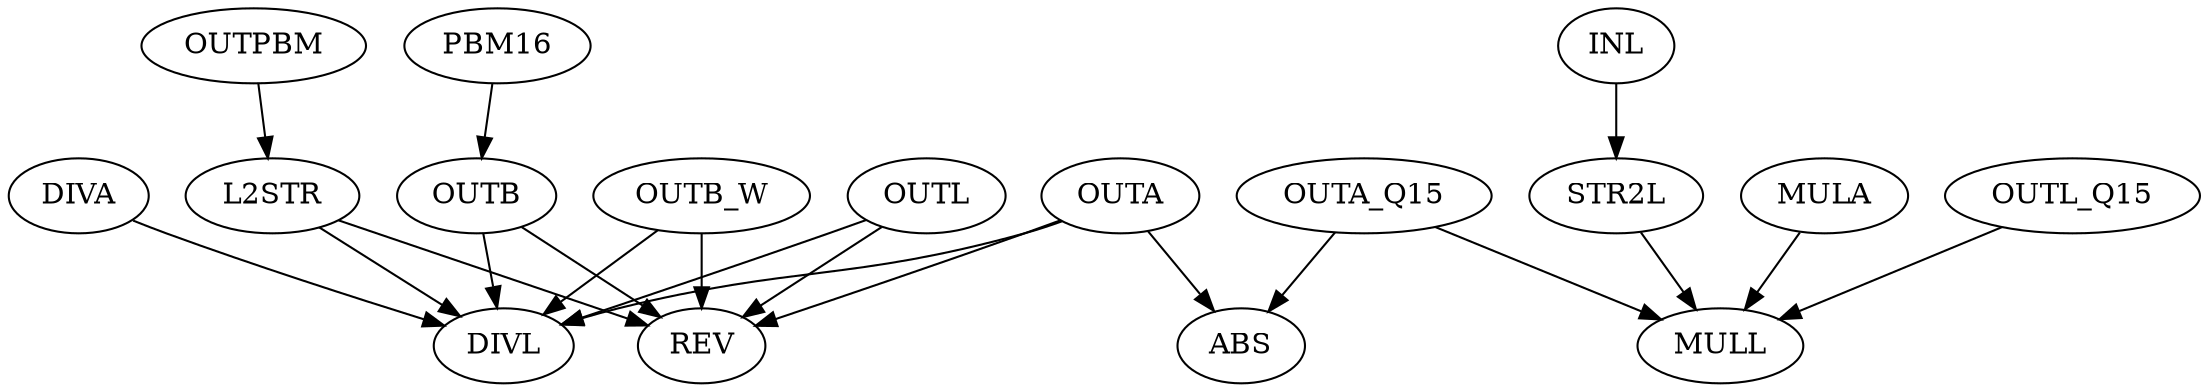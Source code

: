digraph sample {
    graph [shape="" style="" color="" fillcolor="" fontname="sans-serif" fontsize="12" width="2"];
    DIVA -> DIVL;
    INL -> STR2L;
    L2STR -> DIVL;
    L2STR -> REV;
    MULA -> MULL;
    OUTA -> ABS;
    OUTA -> DIVL;
    OUTA -> REV;
    OUTA_Q15 -> ABS;
    OUTA_Q15 -> MULL;
    OUTB -> DIVL;
    OUTB -> REV;
    OUTB_W -> DIVL;
    OUTB_W -> REV;
    OUTL -> DIVL;
    OUTL -> REV;
    OUTL_Q15 -> MULL;
    OUTPBM -> L2STR;
    PBM16 -> OUTB;
    STR2L -> MULL;
}

